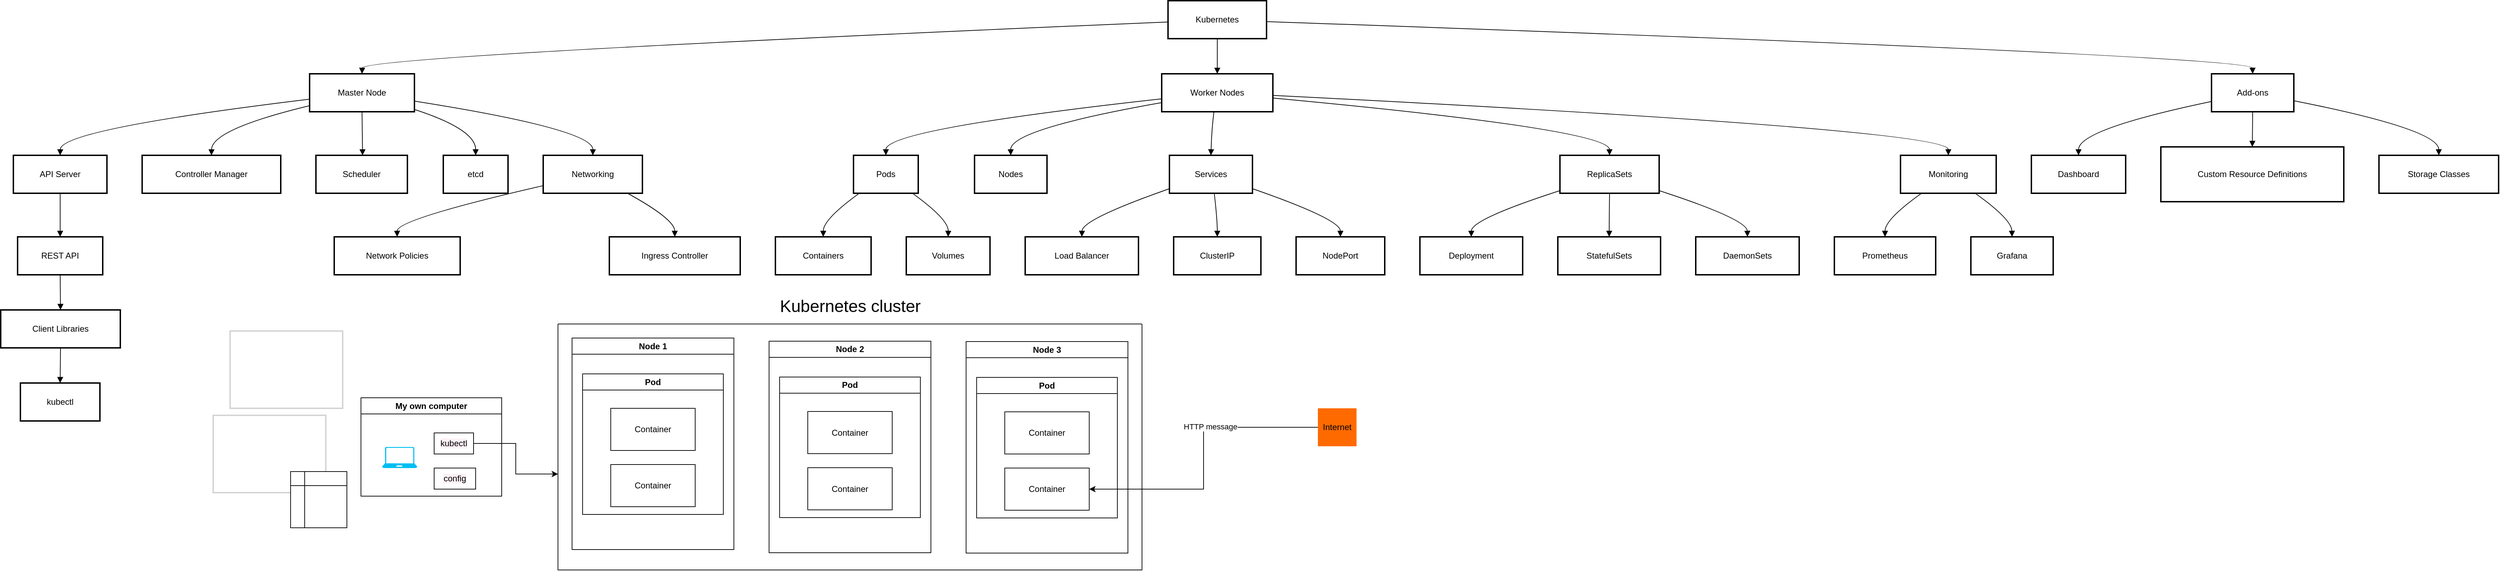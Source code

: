 <mxfile version="27.0.8">
  <diagram name="Seite-1" id="EK2L3uibeBaXruBm2-Xg">
    <mxGraphModel dx="1004" dy="1109" grid="1" gridSize="10" guides="1" tooltips="1" connect="1" arrows="1" fold="1" page="1" pageScale="1" pageWidth="827" pageHeight="1169" math="0" shadow="0">
      <root>
        <mxCell id="0" />
        <mxCell id="1" parent="0" />
        <mxCell id="2" value="Kubernetes" style="whiteSpace=wrap;strokeWidth=2;" parent="1" vertex="1">
          <mxGeometry x="1667" y="200" width="140" height="54" as="geometry" />
        </mxCell>
        <mxCell id="3" value="Master Node" style="whiteSpace=wrap;strokeWidth=2;" parent="1" vertex="1">
          <mxGeometry x="447" y="304" width="149" height="54" as="geometry" />
        </mxCell>
        <mxCell id="4" value="Worker Nodes" style="whiteSpace=wrap;strokeWidth=2;" parent="1" vertex="1">
          <mxGeometry x="1658" y="304" width="158" height="54" as="geometry" />
        </mxCell>
        <mxCell id="5" value="API Server" style="whiteSpace=wrap;strokeWidth=2;" parent="1" vertex="1">
          <mxGeometry x="26" y="420" width="133" height="54" as="geometry" />
        </mxCell>
        <mxCell id="6" value="Controller Manager" style="whiteSpace=wrap;strokeWidth=2;" parent="1" vertex="1">
          <mxGeometry x="209" y="420" width="197" height="54" as="geometry" />
        </mxCell>
        <mxCell id="7" value="Scheduler" style="whiteSpace=wrap;strokeWidth=2;" parent="1" vertex="1">
          <mxGeometry x="456" y="420" width="130" height="54" as="geometry" />
        </mxCell>
        <mxCell id="8" value="etcd" style="whiteSpace=wrap;strokeWidth=2;" parent="1" vertex="1">
          <mxGeometry x="637" y="420" width="92" height="54" as="geometry" />
        </mxCell>
        <mxCell id="9" value="Pods" style="whiteSpace=wrap;strokeWidth=2;" parent="1" vertex="1">
          <mxGeometry x="1220" y="420" width="92" height="54" as="geometry" />
        </mxCell>
        <mxCell id="10" value="Nodes" style="whiteSpace=wrap;strokeWidth=2;" parent="1" vertex="1">
          <mxGeometry x="1392" y="420" width="103" height="54" as="geometry" />
        </mxCell>
        <mxCell id="11" value="Services" style="whiteSpace=wrap;strokeWidth=2;" parent="1" vertex="1">
          <mxGeometry x="1669" y="420" width="118" height="54" as="geometry" />
        </mxCell>
        <mxCell id="12" value="ReplicaSets" style="whiteSpace=wrap;strokeWidth=2;" parent="1" vertex="1">
          <mxGeometry x="2224" y="420" width="141" height="54" as="geometry" />
        </mxCell>
        <mxCell id="13" value="Containers" style="whiteSpace=wrap;strokeWidth=2;" parent="1" vertex="1">
          <mxGeometry x="1109" y="536" width="136" height="54" as="geometry" />
        </mxCell>
        <mxCell id="14" value="Volumes" style="whiteSpace=wrap;strokeWidth=2;" parent="1" vertex="1">
          <mxGeometry x="1295" y="536" width="119" height="54" as="geometry" />
        </mxCell>
        <mxCell id="15" value="Load Balancer" style="whiteSpace=wrap;strokeWidth=2;" parent="1" vertex="1">
          <mxGeometry x="1464" y="536" width="161" height="54" as="geometry" />
        </mxCell>
        <mxCell id="16" value="ClusterIP" style="whiteSpace=wrap;strokeWidth=2;" parent="1" vertex="1">
          <mxGeometry x="1675" y="536" width="124" height="54" as="geometry" />
        </mxCell>
        <mxCell id="17" value="NodePort" style="whiteSpace=wrap;strokeWidth=2;" parent="1" vertex="1">
          <mxGeometry x="1849" y="536" width="126" height="54" as="geometry" />
        </mxCell>
        <mxCell id="18" value="Deployment" style="whiteSpace=wrap;strokeWidth=2;" parent="1" vertex="1">
          <mxGeometry x="2025" y="536" width="146" height="54" as="geometry" />
        </mxCell>
        <mxCell id="19" value="StatefulSets" style="whiteSpace=wrap;strokeWidth=2;" parent="1" vertex="1">
          <mxGeometry x="2221" y="536" width="146" height="54" as="geometry" />
        </mxCell>
        <mxCell id="20" value="DaemonSets" style="whiteSpace=wrap;strokeWidth=2;" parent="1" vertex="1">
          <mxGeometry x="2417" y="536" width="147" height="54" as="geometry" />
        </mxCell>
        <mxCell id="21" value="REST API" style="whiteSpace=wrap;strokeWidth=2;" parent="1" vertex="1">
          <mxGeometry x="32" y="536" width="121" height="54" as="geometry" />
        </mxCell>
        <mxCell id="22" value="Client Libraries" style="whiteSpace=wrap;strokeWidth=2;" parent="1" vertex="1">
          <mxGeometry x="8" y="640" width="170" height="54" as="geometry" />
        </mxCell>
        <mxCell id="23" value="kubectl" style="whiteSpace=wrap;strokeWidth=2;" parent="1" vertex="1">
          <mxGeometry x="36" y="744" width="113" height="54" as="geometry" />
        </mxCell>
        <mxCell id="24" value="Networking" style="whiteSpace=wrap;strokeWidth=2;" parent="1" vertex="1">
          <mxGeometry x="779" y="420" width="141" height="54" as="geometry" />
        </mxCell>
        <mxCell id="25" value="Network Policies" style="whiteSpace=wrap;strokeWidth=2;" parent="1" vertex="1">
          <mxGeometry x="482" y="536" width="179" height="54" as="geometry" />
        </mxCell>
        <mxCell id="26" value="Ingress Controller" style="whiteSpace=wrap;strokeWidth=2;" parent="1" vertex="1">
          <mxGeometry x="873" y="536" width="186" height="54" as="geometry" />
        </mxCell>
        <mxCell id="27" value="Monitoring" style="whiteSpace=wrap;strokeWidth=2;" parent="1" vertex="1">
          <mxGeometry x="2708" y="420" width="136" height="54" as="geometry" />
        </mxCell>
        <mxCell id="28" value="Prometheus" style="whiteSpace=wrap;strokeWidth=2;" parent="1" vertex="1">
          <mxGeometry x="2614" y="536" width="144" height="54" as="geometry" />
        </mxCell>
        <mxCell id="29" value="Grafana" style="whiteSpace=wrap;strokeWidth=2;" parent="1" vertex="1">
          <mxGeometry x="2808" y="536" width="117" height="54" as="geometry" />
        </mxCell>
        <mxCell id="30" value="Add-ons" style="whiteSpace=wrap;strokeWidth=2;" parent="1" vertex="1">
          <mxGeometry x="3150" y="304" width="117" height="54" as="geometry" />
        </mxCell>
        <mxCell id="31" value="Dashboard" style="whiteSpace=wrap;strokeWidth=2;" parent="1" vertex="1">
          <mxGeometry x="2894" y="420" width="134" height="54" as="geometry" />
        </mxCell>
        <mxCell id="32" value="Custom Resource Definitions" style="whiteSpace=wrap;strokeWidth=2;" parent="1" vertex="1">
          <mxGeometry x="3078" y="408" width="260" height="78" as="geometry" />
        </mxCell>
        <mxCell id="33" value="Storage Classes" style="whiteSpace=wrap;strokeWidth=2;" parent="1" vertex="1">
          <mxGeometry x="3388" y="420" width="170" height="54" as="geometry" />
        </mxCell>
        <mxCell id="34" value="" style="curved=1;startArrow=none;endArrow=block;exitX=0;exitY=0.56;entryX=0.5;entryY=0;" parent="1" source="2" target="3" edge="1">
          <mxGeometry relative="1" as="geometry">
            <Array as="points">
              <mxPoint x="522" y="279" />
            </Array>
          </mxGeometry>
        </mxCell>
        <mxCell id="35" value="" style="curved=1;startArrow=none;endArrow=block;exitX=0.5;exitY=1;entryX=0.5;entryY=0;" parent="1" source="2" target="4" edge="1">
          <mxGeometry relative="1" as="geometry">
            <Array as="points" />
          </mxGeometry>
        </mxCell>
        <mxCell id="36" value="" style="curved=1;startArrow=none;endArrow=block;exitX=0;exitY=0.67;entryX=0.5;entryY=0;" parent="1" source="3" target="5" edge="1">
          <mxGeometry relative="1" as="geometry">
            <Array as="points">
              <mxPoint x="93" y="383" />
            </Array>
          </mxGeometry>
        </mxCell>
        <mxCell id="37" value="" style="curved=1;startArrow=none;endArrow=block;exitX=0;exitY=0.84;entryX=0.5;entryY=0;" parent="1" source="3" target="6" edge="1">
          <mxGeometry relative="1" as="geometry">
            <Array as="points">
              <mxPoint x="308" y="383" />
            </Array>
          </mxGeometry>
        </mxCell>
        <mxCell id="38" value="" style="curved=1;startArrow=none;endArrow=block;exitX=0.5;exitY=1;entryX=0.51;entryY=0;" parent="1" source="3" target="7" edge="1">
          <mxGeometry relative="1" as="geometry">
            <Array as="points" />
          </mxGeometry>
        </mxCell>
        <mxCell id="39" value="" style="curved=1;startArrow=none;endArrow=block;exitX=1;exitY=0.94;entryX=0.5;entryY=0;" parent="1" source="3" target="8" edge="1">
          <mxGeometry relative="1" as="geometry">
            <Array as="points">
              <mxPoint x="683" y="383" />
            </Array>
          </mxGeometry>
        </mxCell>
        <mxCell id="40" value="" style="curved=1;startArrow=none;endArrow=block;exitX=0;exitY=0.66;entryX=0.5;entryY=0;" parent="1" source="4" target="9" edge="1">
          <mxGeometry relative="1" as="geometry">
            <Array as="points">
              <mxPoint x="1266" y="383" />
            </Array>
          </mxGeometry>
        </mxCell>
        <mxCell id="41" value="" style="curved=1;startArrow=none;endArrow=block;exitX=0;exitY=0.76;entryX=0.5;entryY=0;" parent="1" source="4" target="10" edge="1">
          <mxGeometry relative="1" as="geometry">
            <Array as="points">
              <mxPoint x="1443" y="383" />
            </Array>
          </mxGeometry>
        </mxCell>
        <mxCell id="42" value="" style="curved=1;startArrow=none;endArrow=block;exitX=0.47;exitY=1;entryX=0.5;entryY=0;" parent="1" source="4" target="11" edge="1">
          <mxGeometry relative="1" as="geometry">
            <Array as="points">
              <mxPoint x="1729" y="383" />
            </Array>
          </mxGeometry>
        </mxCell>
        <mxCell id="43" value="" style="curved=1;startArrow=none;endArrow=block;exitX=1;exitY=0.64;entryX=0.5;entryY=0;" parent="1" source="4" target="12" edge="1">
          <mxGeometry relative="1" as="geometry">
            <Array as="points">
              <mxPoint x="2294" y="383" />
            </Array>
          </mxGeometry>
        </mxCell>
        <mxCell id="44" value="" style="curved=1;startArrow=none;endArrow=block;exitX=0.09;exitY=1;entryX=0.5;entryY=0;" parent="1" source="9" target="13" edge="1">
          <mxGeometry relative="1" as="geometry">
            <Array as="points">
              <mxPoint x="1177" y="511" />
            </Array>
          </mxGeometry>
        </mxCell>
        <mxCell id="45" value="" style="curved=1;startArrow=none;endArrow=block;exitX=0.91;exitY=1;entryX=0.5;entryY=0;" parent="1" source="9" target="14" edge="1">
          <mxGeometry relative="1" as="geometry">
            <Array as="points">
              <mxPoint x="1355" y="511" />
            </Array>
          </mxGeometry>
        </mxCell>
        <mxCell id="46" value="" style="curved=1;startArrow=none;endArrow=block;exitX=0;exitY=0.88;entryX=0.5;entryY=0;" parent="1" source="11" target="15" edge="1">
          <mxGeometry relative="1" as="geometry">
            <Array as="points">
              <mxPoint x="1545" y="511" />
            </Array>
          </mxGeometry>
        </mxCell>
        <mxCell id="47" value="" style="curved=1;startArrow=none;endArrow=block;exitX=0.54;exitY=1;entryX=0.5;entryY=0;" parent="1" source="11" target="16" edge="1">
          <mxGeometry relative="1" as="geometry">
            <Array as="points">
              <mxPoint x="1737" y="511" />
            </Array>
          </mxGeometry>
        </mxCell>
        <mxCell id="48" value="" style="curved=1;startArrow=none;endArrow=block;exitX=1;exitY=0.88;entryX=0.5;entryY=0;" parent="1" source="11" target="17" edge="1">
          <mxGeometry relative="1" as="geometry">
            <Array as="points">
              <mxPoint x="1912" y="511" />
            </Array>
          </mxGeometry>
        </mxCell>
        <mxCell id="49" value="" style="curved=1;startArrow=none;endArrow=block;exitX=0;exitY=0.93;entryX=0.5;entryY=0;" parent="1" source="12" target="18" edge="1">
          <mxGeometry relative="1" as="geometry">
            <Array as="points">
              <mxPoint x="2098" y="511" />
            </Array>
          </mxGeometry>
        </mxCell>
        <mxCell id="50" value="" style="curved=1;startArrow=none;endArrow=block;exitX=0.5;exitY=1;entryX=0.5;entryY=0;" parent="1" source="12" target="19" edge="1">
          <mxGeometry relative="1" as="geometry">
            <Array as="points">
              <mxPoint x="2294" y="511" />
            </Array>
          </mxGeometry>
        </mxCell>
        <mxCell id="51" value="" style="curved=1;startArrow=none;endArrow=block;exitX=1;exitY=0.93;entryX=0.5;entryY=0;" parent="1" source="12" target="20" edge="1">
          <mxGeometry relative="1" as="geometry">
            <Array as="points">
              <mxPoint x="2490" y="511" />
            </Array>
          </mxGeometry>
        </mxCell>
        <mxCell id="52" value="" style="curved=1;startArrow=none;endArrow=block;exitX=0.5;exitY=1;entryX=0.5;entryY=0;" parent="1" source="5" target="21" edge="1">
          <mxGeometry relative="1" as="geometry">
            <Array as="points" />
          </mxGeometry>
        </mxCell>
        <mxCell id="53" value="" style="curved=1;startArrow=none;endArrow=block;exitX=0.5;exitY=1;entryX=0.5;entryY=0;" parent="1" source="21" target="22" edge="1">
          <mxGeometry relative="1" as="geometry">
            <Array as="points" />
          </mxGeometry>
        </mxCell>
        <mxCell id="54" value="" style="curved=1;startArrow=none;endArrow=block;exitX=0.5;exitY=1;entryX=0.5;entryY=0;" parent="1" source="22" target="23" edge="1">
          <mxGeometry relative="1" as="geometry">
            <Array as="points" />
          </mxGeometry>
        </mxCell>
        <mxCell id="55" value="" style="curved=1;startArrow=none;endArrow=block;exitX=1;exitY=0.72;entryX=0.5;entryY=0;" parent="1" source="3" target="24" edge="1">
          <mxGeometry relative="1" as="geometry">
            <Array as="points">
              <mxPoint x="850" y="383" />
            </Array>
          </mxGeometry>
        </mxCell>
        <mxCell id="56" value="" style="curved=1;startArrow=none;endArrow=block;exitX=0;exitY=0.8;entryX=0.5;entryY=0;" parent="1" source="24" target="25" edge="1">
          <mxGeometry relative="1" as="geometry">
            <Array as="points">
              <mxPoint x="571" y="511" />
            </Array>
          </mxGeometry>
        </mxCell>
        <mxCell id="57" value="" style="curved=1;startArrow=none;endArrow=block;exitX=0.85;exitY=1;entryX=0.5;entryY=0;" parent="1" source="24" target="26" edge="1">
          <mxGeometry relative="1" as="geometry">
            <Array as="points">
              <mxPoint x="966" y="511" />
            </Array>
          </mxGeometry>
        </mxCell>
        <mxCell id="58" value="" style="curved=1;startArrow=none;endArrow=block;exitX=1;exitY=0.57;entryX=0.5;entryY=0;" parent="1" source="4" target="27" edge="1">
          <mxGeometry relative="1" as="geometry">
            <Array as="points">
              <mxPoint x="2776" y="383" />
            </Array>
          </mxGeometry>
        </mxCell>
        <mxCell id="59" value="" style="curved=1;startArrow=none;endArrow=block;exitX=0.22;exitY=1;entryX=0.5;entryY=0;" parent="1" source="27" target="28" edge="1">
          <mxGeometry relative="1" as="geometry">
            <Array as="points">
              <mxPoint x="2686" y="511" />
            </Array>
          </mxGeometry>
        </mxCell>
        <mxCell id="60" value="" style="curved=1;startArrow=none;endArrow=block;exitX=0.78;exitY=1;entryX=0.5;entryY=0;" parent="1" source="27" target="29" edge="1">
          <mxGeometry relative="1" as="geometry">
            <Array as="points">
              <mxPoint x="2866" y="511" />
            </Array>
          </mxGeometry>
        </mxCell>
        <mxCell id="61" value="" style="curved=1;startArrow=none;endArrow=block;exitX=1;exitY=0.55;entryX=0.5;entryY=0;" parent="1" source="2" target="30" edge="1">
          <mxGeometry relative="1" as="geometry">
            <Array as="points">
              <mxPoint x="3208" y="279" />
            </Array>
          </mxGeometry>
        </mxCell>
        <mxCell id="62" value="" style="curved=1;startArrow=none;endArrow=block;exitX=0;exitY=0.73;entryX=0.5;entryY=0;" parent="1" source="30" target="31" edge="1">
          <mxGeometry relative="1" as="geometry">
            <Array as="points">
              <mxPoint x="2961" y="383" />
            </Array>
          </mxGeometry>
        </mxCell>
        <mxCell id="63" value="" style="curved=1;startArrow=none;endArrow=block;exitX=0.5;exitY=1;entryX=0.5;entryY=0;" parent="1" source="30" target="32" edge="1">
          <mxGeometry relative="1" as="geometry">
            <Array as="points" />
          </mxGeometry>
        </mxCell>
        <mxCell id="64" value="" style="curved=1;startArrow=none;endArrow=block;exitX=1;exitY=0.71;entryX=0.5;entryY=0;" parent="1" source="30" target="33" edge="1">
          <mxGeometry relative="1" as="geometry">
            <Array as="points">
              <mxPoint x="3473" y="383" />
            </Array>
          </mxGeometry>
        </mxCell>
        <mxCell id="PF-AZvKPsO_e9bYHpn-a-70" value="" style="rounded=0;whiteSpace=wrap;html=1;fillColor=none;strokeColor=#d3d3d3;strokeWidth=2;align=left;" vertex="1" parent="1">
          <mxGeometry x="310" y="790" width="160" height="110" as="geometry" />
        </mxCell>
        <mxCell id="PF-AZvKPsO_e9bYHpn-a-71" value="" style="rounded=0;whiteSpace=wrap;html=1;fillColor=none;strokeColor=#d3d3d3;strokeWidth=2;" vertex="1" parent="1">
          <mxGeometry x="334" y="670" width="160" height="110" as="geometry" />
        </mxCell>
        <mxCell id="PF-AZvKPsO_e9bYHpn-a-72" value="" style="shape=internalStorage;whiteSpace=wrap;html=1;backgroundOutline=1;" vertex="1" parent="1">
          <mxGeometry x="420" y="870" width="80" height="80" as="geometry" />
        </mxCell>
        <mxCell id="PF-AZvKPsO_e9bYHpn-a-73" value="My own computer" style="swimlane;whiteSpace=wrap;html=1;" vertex="1" parent="1">
          <mxGeometry x="520" y="765" width="200" height="140" as="geometry" />
        </mxCell>
        <mxCell id="PF-AZvKPsO_e9bYHpn-a-65" value="" style="verticalLabelPosition=bottom;html=1;verticalAlign=top;align=center;strokeColor=none;fillColor=#00BEF2;shape=mxgraph.azure.laptop;pointerEvents=1;" vertex="1" parent="PF-AZvKPsO_e9bYHpn-a-73">
          <mxGeometry x="30" y="70" width="50" height="30" as="geometry" />
        </mxCell>
        <mxCell id="PF-AZvKPsO_e9bYHpn-a-66" value="&lt;span class=&quot;notion-enable-hover&quot; data-token-index=&quot;0&quot; style=&quot;background:rgba(252, 241, 246, 1);isolation:auto&quot;&gt;kubectl&lt;/span&gt;" style="rounded=0;whiteSpace=wrap;html=1;" vertex="1" parent="PF-AZvKPsO_e9bYHpn-a-73">
          <mxGeometry x="104" y="50" width="56" height="30" as="geometry" />
        </mxCell>
        <mxCell id="PF-AZvKPsO_e9bYHpn-a-67" value="&lt;span class=&quot;notion-enable-hover&quot; data-token-index=&quot;0&quot; style=&quot;background: rgb(252, 241, 246); isolation: auto;&quot;&gt;config&lt;/span&gt;" style="rounded=0;whiteSpace=wrap;html=1;" vertex="1" parent="PF-AZvKPsO_e9bYHpn-a-73">
          <mxGeometry x="104" y="100" width="59" height="30" as="geometry" />
        </mxCell>
        <mxCell id="PF-AZvKPsO_e9bYHpn-a-75" value="Node 1" style="swimlane;whiteSpace=wrap;html=1;" vertex="1" parent="1">
          <mxGeometry x="820" y="680" width="230" height="301" as="geometry" />
        </mxCell>
        <mxCell id="PF-AZvKPsO_e9bYHpn-a-79" value="Pod" style="swimlane;whiteSpace=wrap;html=1;" vertex="1" parent="PF-AZvKPsO_e9bYHpn-a-75">
          <mxGeometry x="15" y="51" width="200" height="200" as="geometry" />
        </mxCell>
        <mxCell id="PF-AZvKPsO_e9bYHpn-a-80" value="Container" style="rounded=0;whiteSpace=wrap;html=1;" vertex="1" parent="PF-AZvKPsO_e9bYHpn-a-79">
          <mxGeometry x="40" y="49" width="120" height="60" as="geometry" />
        </mxCell>
        <mxCell id="PF-AZvKPsO_e9bYHpn-a-81" value="Container" style="rounded=0;whiteSpace=wrap;html=1;" vertex="1" parent="PF-AZvKPsO_e9bYHpn-a-79">
          <mxGeometry x="40" y="129" width="120" height="60" as="geometry" />
        </mxCell>
        <mxCell id="PF-AZvKPsO_e9bYHpn-a-82" value="" style="swimlane;startSize=0;" vertex="1" parent="1">
          <mxGeometry x="800" y="660" width="830" height="350" as="geometry" />
        </mxCell>
        <mxCell id="PF-AZvKPsO_e9bYHpn-a-84" value="Node 2" style="swimlane;whiteSpace=wrap;html=1;" vertex="1" parent="PF-AZvKPsO_e9bYHpn-a-82">
          <mxGeometry x="300" y="24.5" width="230" height="301" as="geometry" />
        </mxCell>
        <mxCell id="PF-AZvKPsO_e9bYHpn-a-85" value="Pod" style="swimlane;whiteSpace=wrap;html=1;" vertex="1" parent="PF-AZvKPsO_e9bYHpn-a-84">
          <mxGeometry x="15" y="51" width="200" height="200" as="geometry" />
        </mxCell>
        <mxCell id="PF-AZvKPsO_e9bYHpn-a-86" value="Container" style="rounded=0;whiteSpace=wrap;html=1;" vertex="1" parent="PF-AZvKPsO_e9bYHpn-a-85">
          <mxGeometry x="40" y="49" width="120" height="60" as="geometry" />
        </mxCell>
        <mxCell id="PF-AZvKPsO_e9bYHpn-a-87" value="Container" style="rounded=0;whiteSpace=wrap;html=1;" vertex="1" parent="PF-AZvKPsO_e9bYHpn-a-85">
          <mxGeometry x="40" y="129" width="120" height="60" as="geometry" />
        </mxCell>
        <mxCell id="PF-AZvKPsO_e9bYHpn-a-88" value="Node 3" style="swimlane;whiteSpace=wrap;html=1;" vertex="1" parent="PF-AZvKPsO_e9bYHpn-a-82">
          <mxGeometry x="580" y="25" width="230" height="301" as="geometry" />
        </mxCell>
        <mxCell id="PF-AZvKPsO_e9bYHpn-a-89" value="Pod" style="swimlane;whiteSpace=wrap;html=1;" vertex="1" parent="PF-AZvKPsO_e9bYHpn-a-88">
          <mxGeometry x="15" y="51" width="200" height="200" as="geometry" />
        </mxCell>
        <mxCell id="PF-AZvKPsO_e9bYHpn-a-90" value="Container" style="rounded=0;whiteSpace=wrap;html=1;" vertex="1" parent="PF-AZvKPsO_e9bYHpn-a-89">
          <mxGeometry x="40" y="49" width="120" height="60" as="geometry" />
        </mxCell>
        <mxCell id="PF-AZvKPsO_e9bYHpn-a-91" value="Container" style="rounded=0;whiteSpace=wrap;html=1;" vertex="1" parent="PF-AZvKPsO_e9bYHpn-a-89">
          <mxGeometry x="40" y="129" width="120" height="60" as="geometry" />
        </mxCell>
        <mxCell id="PF-AZvKPsO_e9bYHpn-a-83" value="&lt;font style=&quot;font-size: 24px;&quot;&gt;Kubernetes cluster&lt;/font&gt;" style="text;html=1;align=center;verticalAlign=middle;whiteSpace=wrap;rounded=0;" vertex="1" parent="1">
          <mxGeometry x="1109" y="620" width="213" height="30" as="geometry" />
        </mxCell>
        <mxCell id="PF-AZvKPsO_e9bYHpn-a-92" style="edgeStyle=orthogonalEdgeStyle;rounded=0;orthogonalLoop=1;jettySize=auto;html=1;exitX=1;exitY=0.5;exitDx=0;exitDy=0;entryX=0;entryY=0.61;entryDx=0;entryDy=0;entryPerimeter=0;" edge="1" parent="1" source="PF-AZvKPsO_e9bYHpn-a-66" target="PF-AZvKPsO_e9bYHpn-a-82">
          <mxGeometry relative="1" as="geometry" />
        </mxCell>
        <mxCell id="PF-AZvKPsO_e9bYHpn-a-94" style="edgeStyle=orthogonalEdgeStyle;rounded=0;orthogonalLoop=1;jettySize=auto;html=1;entryX=1;entryY=0.5;entryDx=0;entryDy=0;" edge="1" parent="1" source="PF-AZvKPsO_e9bYHpn-a-93" target="PF-AZvKPsO_e9bYHpn-a-91">
          <mxGeometry relative="1" as="geometry" />
        </mxCell>
        <mxCell id="PF-AZvKPsO_e9bYHpn-a-95" value="HTTP message" style="edgeLabel;html=1;align=center;verticalAlign=middle;resizable=0;points=[];" vertex="1" connectable="0" parent="PF-AZvKPsO_e9bYHpn-a-94">
          <mxGeometry x="-0.258" y="-1" relative="1" as="geometry">
            <mxPoint as="offset" />
          </mxGeometry>
        </mxCell>
        <mxCell id="PF-AZvKPsO_e9bYHpn-a-93" value="Internet" style="points=[];aspect=fixed;html=1;align=center;shadow=0;dashed=0;fillColor=#FF6A00;strokeColor=none;shape=mxgraph.alibaba_cloud.uis_ultimate_internet_service;" vertex="1" parent="1">
          <mxGeometry x="1880" y="780" width="54.9" height="54" as="geometry" />
        </mxCell>
      </root>
    </mxGraphModel>
  </diagram>
</mxfile>
